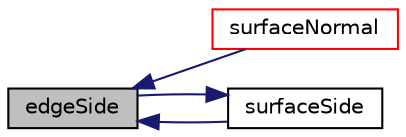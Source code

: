 digraph "edgeSide"
{
  bgcolor="transparent";
  edge [fontname="Helvetica",fontsize="10",labelfontname="Helvetica",labelfontsize="10"];
  node [fontname="Helvetica",fontsize="10",shape=record];
  rankdir="LR";
  Node1 [label="edgeSide",height=0.2,width=0.4,color="black", fillcolor="grey75", style="filled", fontcolor="black"];
  Node1 -> Node2 [dir="back",color="midnightblue",fontsize="10",style="solid",fontname="Helvetica"];
  Node2 [label="surfaceNormal",height=0.2,width=0.4,color="red",URL="$a02768.html#a8eee26c9d18f7a7ae2c5654f82c339d8",tooltip="Triangle (unit) normal. If nearest point to triangle on edge use. "];
  Node1 -> Node3 [dir="back",color="midnightblue",fontsize="10",style="solid",fontname="Helvetica"];
  Node3 [label="surfaceSide",height=0.2,width=0.4,color="black",URL="$a02768.html#ae00858e2e83c342b4f2520e8db4bd345",tooltip="Given nearest point (to sample) on surface determines which side. "];
  Node3 -> Node1 [dir="back",color="midnightblue",fontsize="10",style="solid",fontname="Helvetica"];
}
